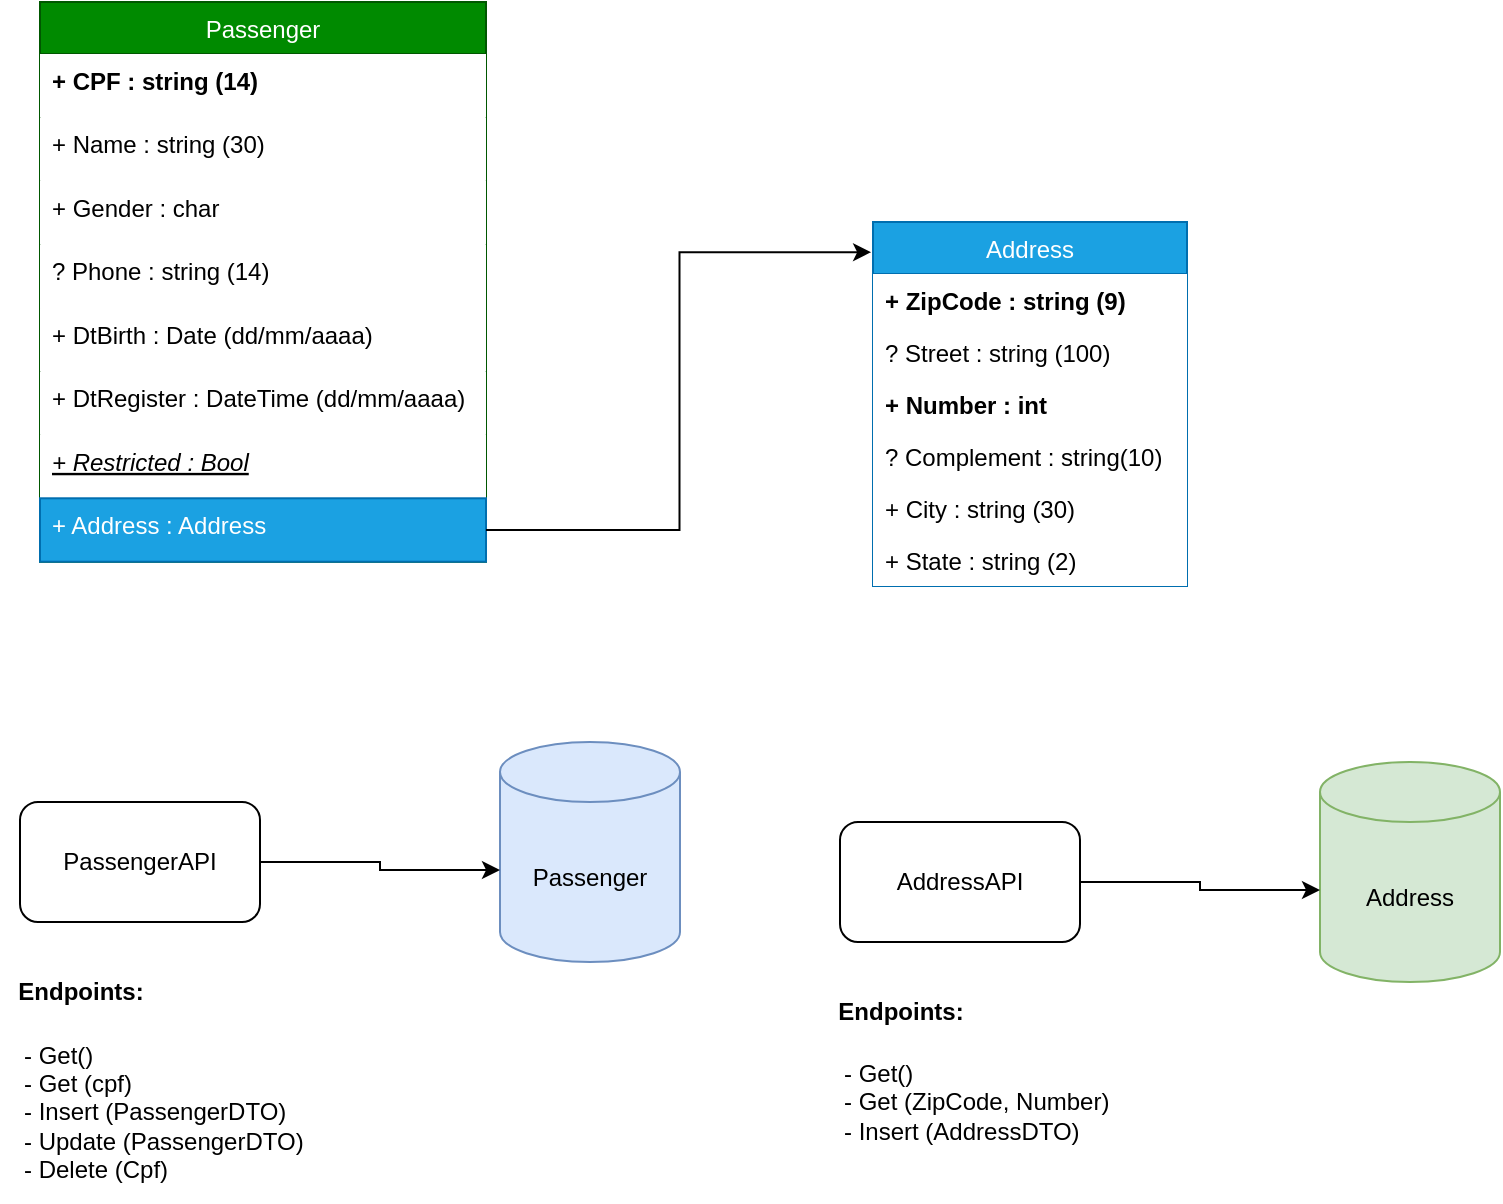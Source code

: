 <mxfile version="24.5.4" type="device">
  <diagram name="Página-1" id="zZxbAkRFQrtz6JdMoatV">
    <mxGraphModel dx="880" dy="468" grid="1" gridSize="10" guides="1" tooltips="1" connect="1" arrows="1" fold="1" page="1" pageScale="1" pageWidth="827" pageHeight="1169" math="0" shadow="0">
      <root>
        <mxCell id="0" />
        <mxCell id="1" parent="0" />
        <mxCell id="pdvXx-JY9i93UtlExKZm-1" value="Passenger" style="swimlane;fontStyle=0;childLayout=stackLayout;horizontal=1;startSize=26;fillColor=#008a00;horizontalStack=0;resizeParent=1;resizeParentMax=0;resizeLast=0;collapsible=1;marginBottom=0;strokeColor=#005700;fontColor=#ffffff;labelBackgroundColor=none;" vertex="1" parent="1">
          <mxGeometry x="60" y="50" width="223" height="279.86" as="geometry" />
        </mxCell>
        <mxCell id="pdvXx-JY9i93UtlExKZm-2" value="+ CPF : string (14)" style="text;align=left;verticalAlign=top;spacingLeft=4;spacingRight=4;overflow=hidden;rotatable=0;points=[[0,0.5],[1,0.5]];portConstraint=eastwest;labelBackgroundColor=none;fontStyle=1;fillColor=default;" vertex="1" parent="pdvXx-JY9i93UtlExKZm-1">
          <mxGeometry y="26" width="223" height="31.714" as="geometry" />
        </mxCell>
        <mxCell id="pdvXx-JY9i93UtlExKZm-3" value="+ Name : string (30)" style="text;align=left;verticalAlign=top;spacingLeft=4;spacingRight=4;overflow=hidden;rotatable=0;points=[[0,0.5],[1,0.5]];portConstraint=eastwest;labelBackgroundColor=none;fillColor=default;" vertex="1" parent="pdvXx-JY9i93UtlExKZm-1">
          <mxGeometry y="57.714" width="223" height="31.714" as="geometry" />
        </mxCell>
        <mxCell id="pdvXx-JY9i93UtlExKZm-4" value="+ Gender : char&#xa;" style="text;align=left;verticalAlign=top;spacingLeft=4;spacingRight=4;overflow=hidden;rotatable=0;points=[[0,0.5],[1,0.5]];portConstraint=eastwest;labelBackgroundColor=none;fillColor=default;" vertex="1" parent="pdvXx-JY9i93UtlExKZm-1">
          <mxGeometry y="89.429" width="223" height="31.714" as="geometry" />
        </mxCell>
        <mxCell id="pdvXx-JY9i93UtlExKZm-5" value="? Phone : string (14)" style="text;align=left;verticalAlign=top;spacingLeft=4;spacingRight=4;overflow=hidden;rotatable=0;points=[[0,0.5],[1,0.5]];portConstraint=eastwest;labelBackgroundColor=none;fillColor=default;" vertex="1" parent="pdvXx-JY9i93UtlExKZm-1">
          <mxGeometry y="121.143" width="223" height="31.86" as="geometry" />
        </mxCell>
        <mxCell id="pdvXx-JY9i93UtlExKZm-6" value="+ DtBirth : Date (dd/mm/aaaa)&#xa;" style="text;align=left;verticalAlign=top;spacingLeft=4;spacingRight=4;overflow=hidden;rotatable=0;points=[[0,0.5],[1,0.5]];portConstraint=eastwest;labelBackgroundColor=none;fillColor=default;" vertex="1" parent="pdvXx-JY9i93UtlExKZm-1">
          <mxGeometry y="153.003" width="223" height="31.714" as="geometry" />
        </mxCell>
        <mxCell id="pdvXx-JY9i93UtlExKZm-7" value="+ DtRegister : DateTime (dd/mm/aaaa)" style="text;align=left;verticalAlign=top;spacingLeft=4;spacingRight=4;overflow=hidden;rotatable=0;points=[[0,0.5],[1,0.5]];portConstraint=eastwest;labelBackgroundColor=none;fillColor=default;" vertex="1" parent="pdvXx-JY9i93UtlExKZm-1">
          <mxGeometry y="184.717" width="223" height="31.714" as="geometry" />
        </mxCell>
        <mxCell id="pdvXx-JY9i93UtlExKZm-8" value="+ Restricted : Bool" style="text;align=left;verticalAlign=top;spacingLeft=4;spacingRight=4;overflow=hidden;rotatable=0;points=[[0,0.5],[1,0.5]];portConstraint=eastwest;labelBackgroundColor=none;fontStyle=6;fillColor=default;" vertex="1" parent="pdvXx-JY9i93UtlExKZm-1">
          <mxGeometry y="216.431" width="223" height="31.714" as="geometry" />
        </mxCell>
        <mxCell id="pdvXx-JY9i93UtlExKZm-9" value="+ Address : Address" style="text;strokeColor=#006EAF;fillColor=#1ba1e2;align=left;verticalAlign=top;spacingLeft=4;spacingRight=4;overflow=hidden;rotatable=0;points=[[0,0.5],[1,0.5]];portConstraint=eastwest;fontColor=#ffffff;labelBackgroundColor=none;" vertex="1" parent="pdvXx-JY9i93UtlExKZm-1">
          <mxGeometry y="248.146" width="223" height="31.714" as="geometry" />
        </mxCell>
        <mxCell id="pdvXx-JY9i93UtlExKZm-10" value="Address" style="swimlane;fontStyle=0;childLayout=stackLayout;horizontal=1;startSize=26;fillColor=#1ba1e2;horizontalStack=0;resizeParent=1;resizeParentMax=0;resizeLast=0;collapsible=1;marginBottom=0;fontColor=#ffffff;strokeColor=#006EAF;" vertex="1" parent="1">
          <mxGeometry x="476.5" y="160" width="157" height="182" as="geometry" />
        </mxCell>
        <mxCell id="pdvXx-JY9i93UtlExKZm-11" value="+ ZipCode : string (9)" style="text;strokeColor=none;fillColor=default;align=left;verticalAlign=top;spacingLeft=4;spacingRight=4;overflow=hidden;rotatable=0;points=[[0,0.5],[1,0.5]];portConstraint=eastwest;fontStyle=1" vertex="1" parent="pdvXx-JY9i93UtlExKZm-10">
          <mxGeometry y="26" width="157" height="26" as="geometry" />
        </mxCell>
        <mxCell id="pdvXx-JY9i93UtlExKZm-12" value="? Street : string (100)" style="text;strokeColor=none;fillColor=default;align=left;verticalAlign=top;spacingLeft=4;spacingRight=4;overflow=hidden;rotatable=0;points=[[0,0.5],[1,0.5]];portConstraint=eastwest;" vertex="1" parent="pdvXx-JY9i93UtlExKZm-10">
          <mxGeometry y="52" width="157" height="26" as="geometry" />
        </mxCell>
        <mxCell id="pdvXx-JY9i93UtlExKZm-13" value="+ Number : int" style="text;strokeColor=none;fillColor=default;align=left;verticalAlign=top;spacingLeft=4;spacingRight=4;overflow=hidden;rotatable=0;points=[[0,0.5],[1,0.5]];portConstraint=eastwest;fontStyle=1" vertex="1" parent="pdvXx-JY9i93UtlExKZm-10">
          <mxGeometry y="78" width="157" height="26" as="geometry" />
        </mxCell>
        <mxCell id="pdvXx-JY9i93UtlExKZm-14" value="? Complement : string(10)" style="text;strokeColor=none;fillColor=default;align=left;verticalAlign=top;spacingLeft=4;spacingRight=4;overflow=hidden;rotatable=0;points=[[0,0.5],[1,0.5]];portConstraint=eastwest;fontStyle=0" vertex="1" parent="pdvXx-JY9i93UtlExKZm-10">
          <mxGeometry y="104" width="157" height="26" as="geometry" />
        </mxCell>
        <mxCell id="pdvXx-JY9i93UtlExKZm-15" value="+ City : string (30)" style="text;strokeColor=none;fillColor=default;align=left;verticalAlign=top;spacingLeft=4;spacingRight=4;overflow=hidden;rotatable=0;points=[[0,0.5],[1,0.5]];portConstraint=eastwest;" vertex="1" parent="pdvXx-JY9i93UtlExKZm-10">
          <mxGeometry y="130" width="157" height="26" as="geometry" />
        </mxCell>
        <mxCell id="pdvXx-JY9i93UtlExKZm-16" value="+ State : string (2)" style="text;strokeColor=none;fillColor=default;align=left;verticalAlign=top;spacingLeft=4;spacingRight=4;overflow=hidden;rotatable=0;points=[[0,0.5],[1,0.5]];portConstraint=eastwest;" vertex="1" parent="pdvXx-JY9i93UtlExKZm-10">
          <mxGeometry y="156" width="157" height="26" as="geometry" />
        </mxCell>
        <mxCell id="pdvXx-JY9i93UtlExKZm-17" style="edgeStyle=orthogonalEdgeStyle;rounded=0;orthogonalLoop=1;jettySize=auto;html=1;entryX=-0.006;entryY=0.083;entryDx=0;entryDy=0;entryPerimeter=0;" edge="1" parent="1" source="pdvXx-JY9i93UtlExKZm-9" target="pdvXx-JY9i93UtlExKZm-10">
          <mxGeometry relative="1" as="geometry" />
        </mxCell>
        <mxCell id="pdvXx-JY9i93UtlExKZm-18" value="AddressAPI" style="rounded=1;whiteSpace=wrap;html=1;" vertex="1" parent="1">
          <mxGeometry x="460" y="460" width="120" height="60" as="geometry" />
        </mxCell>
        <mxCell id="pdvXx-JY9i93UtlExKZm-19" value="Address" style="shape=cylinder3;whiteSpace=wrap;html=1;boundedLbl=1;backgroundOutline=1;size=15;fillColor=#d5e8d4;strokeColor=#82b366;" vertex="1" parent="1">
          <mxGeometry x="700" y="430" width="90" height="110" as="geometry" />
        </mxCell>
        <mxCell id="pdvXx-JY9i93UtlExKZm-20" style="edgeStyle=orthogonalEdgeStyle;rounded=0;orthogonalLoop=1;jettySize=auto;html=1;entryX=0;entryY=0.582;entryDx=0;entryDy=0;entryPerimeter=0;" edge="1" parent="1" source="pdvXx-JY9i93UtlExKZm-18" target="pdvXx-JY9i93UtlExKZm-19">
          <mxGeometry relative="1" as="geometry" />
        </mxCell>
        <mxCell id="pdvXx-JY9i93UtlExKZm-21" value="Endpoints:" style="text;html=1;align=center;verticalAlign=middle;resizable=0;points=[];autosize=1;strokeColor=none;fillColor=none;fontStyle=1" vertex="1" parent="1">
          <mxGeometry x="450" y="540" width="80" height="30" as="geometry" />
        </mxCell>
        <mxCell id="pdvXx-JY9i93UtlExKZm-22" value="- Get()&lt;div&gt;- Get (ZipCode, Number)&lt;/div&gt;&lt;div&gt;- Insert (AddressDTO)&lt;/div&gt;" style="text;html=1;align=left;verticalAlign=middle;resizable=0;points=[];autosize=1;strokeColor=none;fillColor=none;" vertex="1" parent="1">
          <mxGeometry x="460" y="570" width="160" height="60" as="geometry" />
        </mxCell>
        <mxCell id="pdvXx-JY9i93UtlExKZm-23" value="PassengerAPI" style="rounded=1;whiteSpace=wrap;html=1;" vertex="1" parent="1">
          <mxGeometry x="50" y="450" width="120" height="60" as="geometry" />
        </mxCell>
        <mxCell id="pdvXx-JY9i93UtlExKZm-24" value="Passenger" style="shape=cylinder3;whiteSpace=wrap;html=1;boundedLbl=1;backgroundOutline=1;size=15;fillColor=#dae8fc;strokeColor=#6c8ebf;" vertex="1" parent="1">
          <mxGeometry x="290" y="420" width="90" height="110" as="geometry" />
        </mxCell>
        <mxCell id="pdvXx-JY9i93UtlExKZm-25" style="edgeStyle=orthogonalEdgeStyle;rounded=0;orthogonalLoop=1;jettySize=auto;html=1;entryX=0;entryY=0.582;entryDx=0;entryDy=0;entryPerimeter=0;" edge="1" parent="1" source="pdvXx-JY9i93UtlExKZm-23" target="pdvXx-JY9i93UtlExKZm-24">
          <mxGeometry relative="1" as="geometry" />
        </mxCell>
        <mxCell id="pdvXx-JY9i93UtlExKZm-26" value="Endpoints:" style="text;html=1;align=center;verticalAlign=middle;resizable=0;points=[];autosize=1;strokeColor=none;fillColor=none;fontStyle=1" vertex="1" parent="1">
          <mxGeometry x="40" y="530" width="80" height="30" as="geometry" />
        </mxCell>
        <mxCell id="pdvXx-JY9i93UtlExKZm-27" value="- Get()&lt;div&gt;- Get (cpf)&lt;/div&gt;&lt;div&gt;- Insert (PassengerDTO)&lt;/div&gt;&lt;div&gt;- Update (PassengerDTO)&lt;/div&gt;&lt;div&gt;- Delete (Cpf)&lt;/div&gt;" style="text;html=1;align=left;verticalAlign=middle;resizable=0;points=[];autosize=1;strokeColor=none;fillColor=none;" vertex="1" parent="1">
          <mxGeometry x="50" y="560" width="160" height="90" as="geometry" />
        </mxCell>
      </root>
    </mxGraphModel>
  </diagram>
</mxfile>
